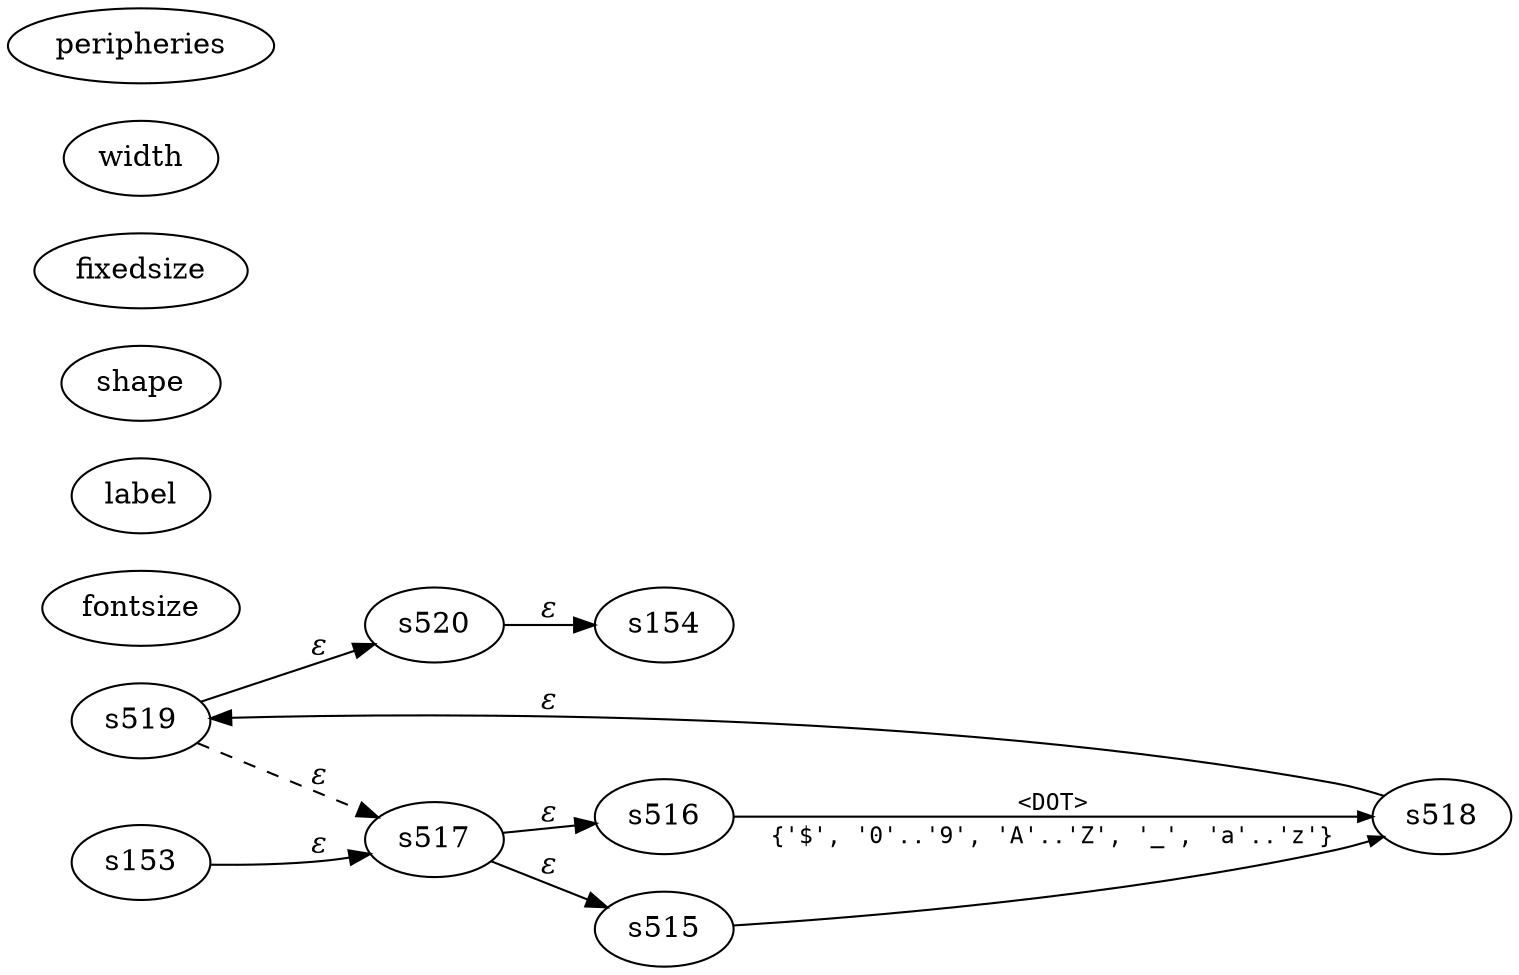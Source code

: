 digraph ATN {
rankdir=LR;
s154{fontsize:11, label:"154", shape:"doublecircle", fixedsize:true, width:.6};
s515{fontsize:11,label:"515", shape:"circle", fixedsize:true, width:.55, peripheries:1};
s516{fontsize:11,label:"516", shape:"circle", fixedsize:true, width:.55, peripheries:1};
s517{fontsize:11,label:"{&rarr;\n517+\nd=13|{<p0>|<p1>}}", shape:"record", fixedsize:false, peripheries:1};
s518{fontsize:11,label:"&larr;\n518", shape:"circle", fixedsize:true, width:.55, peripheries:1};
s519{fontsize:11,label:"{519+\nd=14|{<p0>|<p1>}}", shape:"record", fixedsize:false, peripheries:1};
s520{fontsize:11,label:"520", shape:"circle", fixedsize:true, width:.55, peripheries:1};
s153{fontsize:11,label:"153", shape:"circle", fixedsize:true, width:.55, peripheries:1};
s153 -> s517 [fontname="Times-Italic", label="&epsilon;"];
s517:p0 -> s515 [fontname="Times-Italic", label="&epsilon;"];
s517:p1 -> s516 [fontname="Times-Italic", label="&epsilon;"];
s515 -> s518 [fontsize=11, fontname="Courier", arrowsize=.7, label = "{'$', '0'..'9', 'A'..'Z', '_', 'a'..'z'}", arrowhead = normal];
s516 -> s518 [fontsize=11, fontname="Courier", arrowsize=.7, label = "<DOT>", arrowhead = normal];
s518 -> s519 [fontname="Times-Italic", label="&epsilon;"];
s519:p0 -> s517 [fontname="Times-Italic", label="&epsilon;", style="dashed"];
s519:p1 -> s520 [fontname="Times-Italic", label="&epsilon;"];
s520 -> s154 [fontname="Times-Italic", label="&epsilon;"];
}